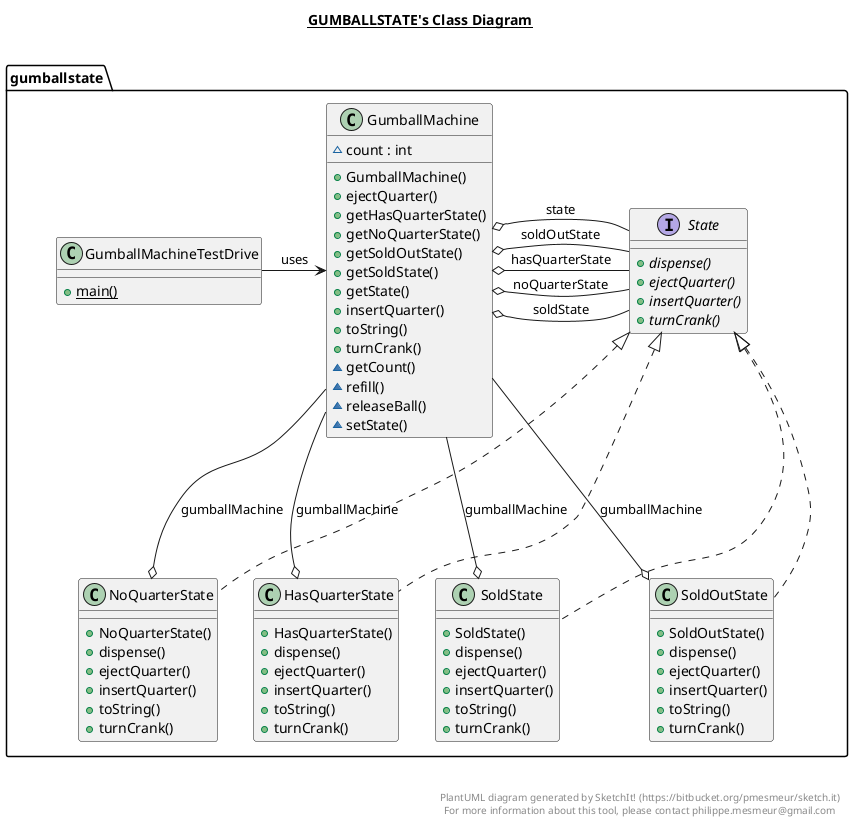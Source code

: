 @startuml

title __GUMBALLSTATE's Class Diagram__\n


      class gumballstate.GumballMachine {
          ~ count : int
          + GumballMachine()
          + ejectQuarter()
          + getHasQuarterState()
          + getNoQuarterState()
          + getSoldOutState()
          + getSoldState()
          + getState()
          + insertQuarter()
          + toString()
          + turnCrank()
          ~ getCount()
          ~ refill()
          ~ releaseBall()
          ~ setState()
      }

      class gumballstate.GumballMachineTestDrive {
          {static} + main()
      }

      class gumballstate.HasQuarterState {
          + HasQuarterState()
          + dispense()
          + ejectQuarter()
          + insertQuarter()
          + toString()
          + turnCrank()
      }

      class gumballstate.NoQuarterState {
          + NoQuarterState()
          + dispense()
          + ejectQuarter()
          + insertQuarter()
          + toString()
          + turnCrank()
      }

      class gumballstate.SoldOutState {
          + SoldOutState()
          + dispense()
          + ejectQuarter()
          + insertQuarter()
          + toString()
          + turnCrank()
      }

      class gumballstate.SoldState {
          + SoldState()
          + dispense()
          + ejectQuarter()
          + insertQuarter()
          + toString()
          + turnCrank()
      }

      interface gumballstate.State {
          {abstract} + dispense()
          {abstract} + ejectQuarter()
          {abstract} + insertQuarter()
          {abstract} + turnCrank()
      }


  gumballstate.GumballMachine o- gumballstate.State : hasQuarterState
  gumballstate.GumballMachine o- gumballstate.State : noQuarterState
  gumballstate.GumballMachine o- gumballstate.State : soldOutState
  gumballstate.GumballMachine o- gumballstate.State : soldState
  gumballstate.GumballMachine o- gumballstate.State : state
  gumballstate.HasQuarterState .up..|> gumballstate.State
  gumballstate.HasQuarterState o- gumballstate.GumballMachine : gumballMachine
  gumballstate.NoQuarterState .up..|> gumballstate.State
  gumballstate.NoQuarterState o- gumballstate.GumballMachine : gumballMachine
  gumballstate.SoldOutState .up..|> gumballstate.State
  gumballstate.SoldOutState o- gumballstate.GumballMachine : gumballMachine
  gumballstate.SoldState .up..|> gumballstate.State
  gumballstate.SoldState o- gumballstate.GumballMachine : gumballMachine
gumballstate.GumballMachineTestDrive -right-> gumballstate.GumballMachine: uses

right footer


PlantUML diagram generated by SketchIt! (https://bitbucket.org/pmesmeur/sketch.it)
For more information about this tool, please contact philippe.mesmeur@gmail.com
endfooter

@enduml
